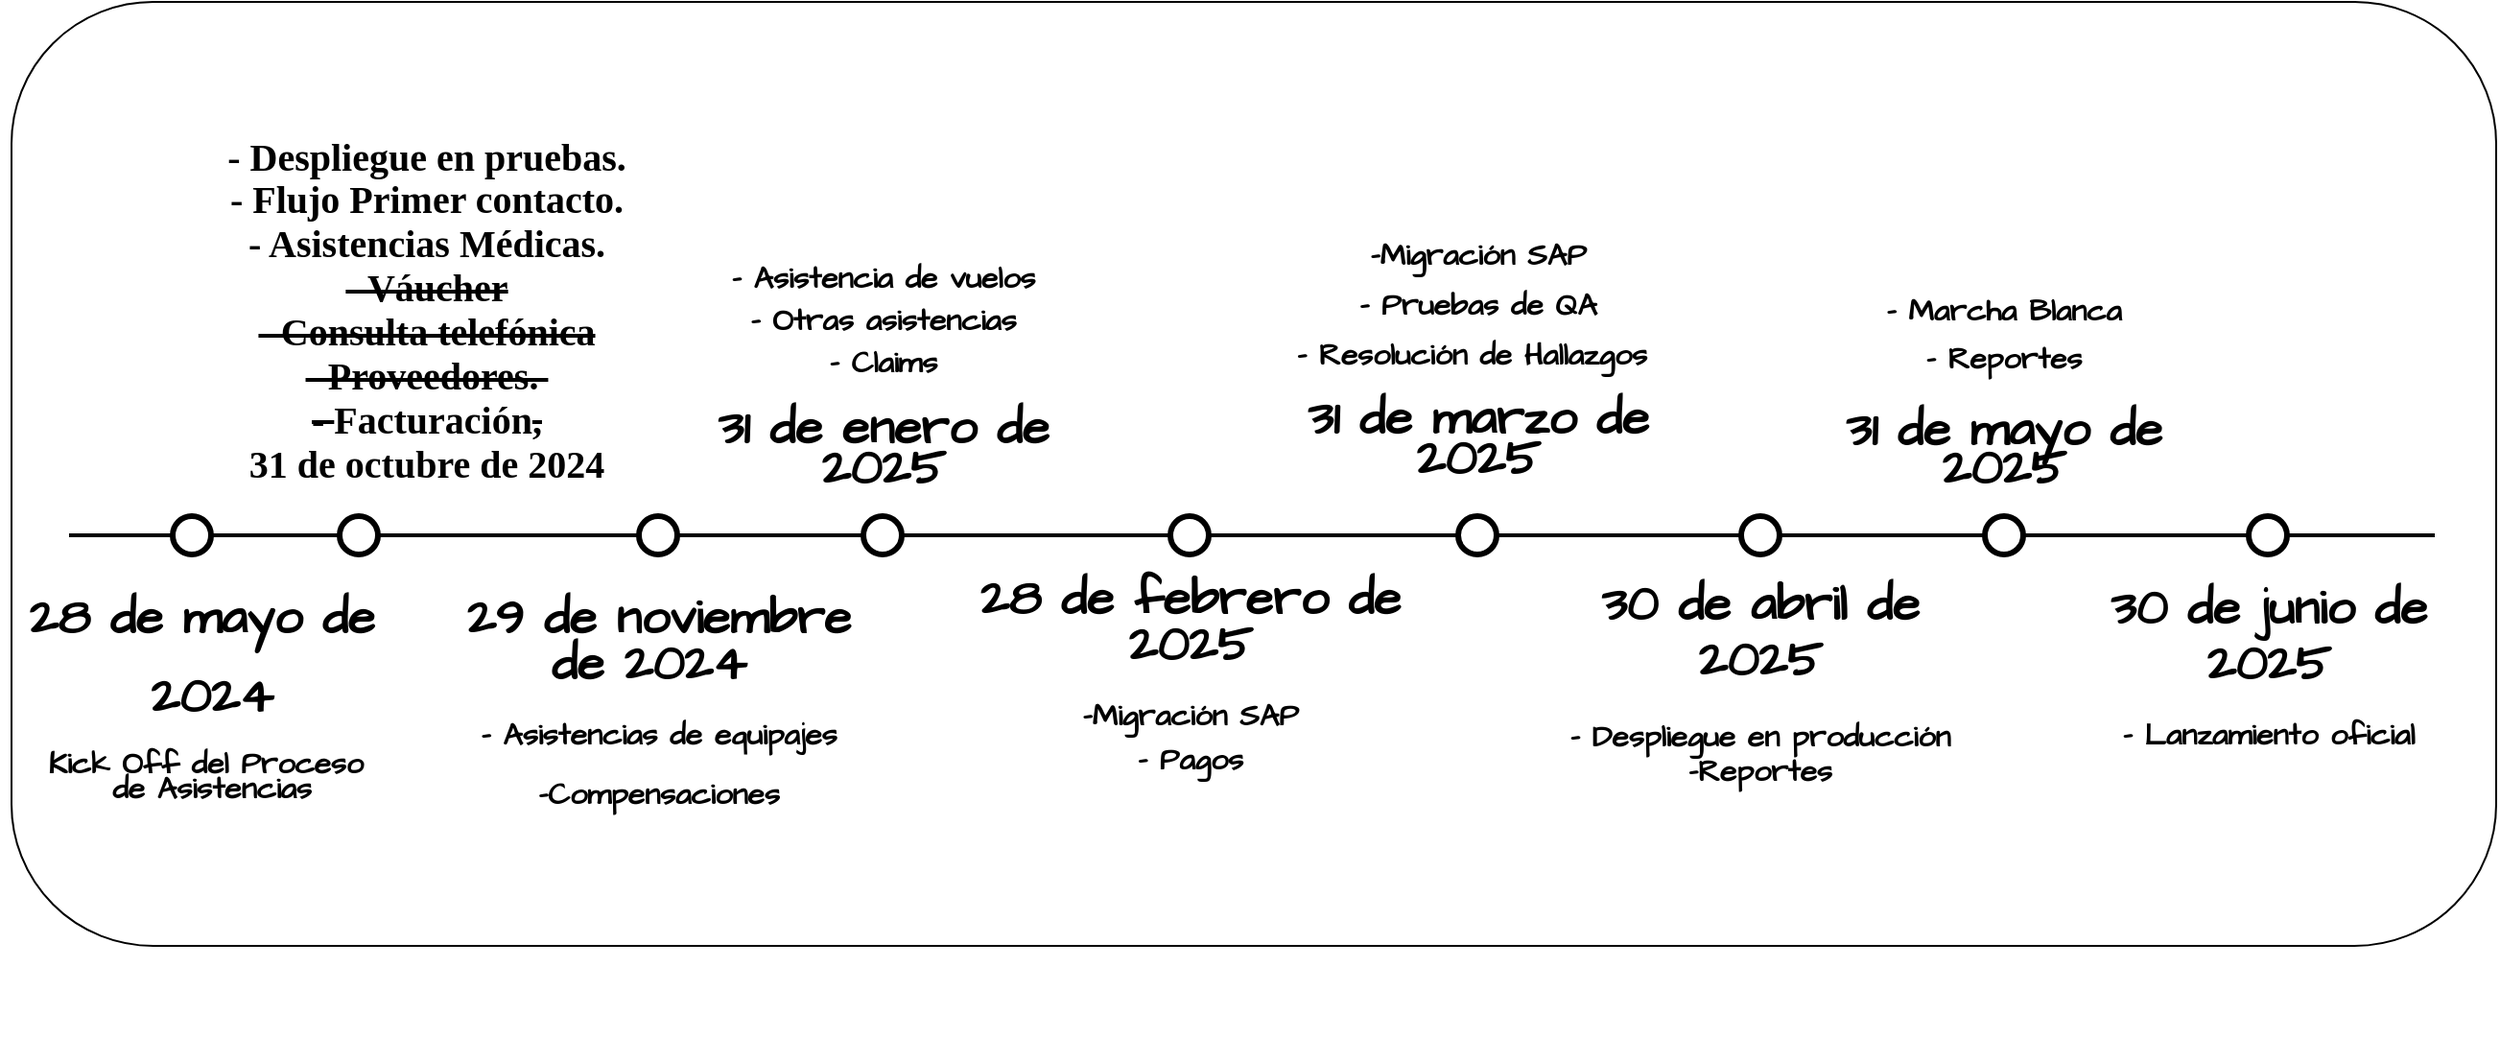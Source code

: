 <mxfile version="24.6.4" type="onedrive">
  <diagram id="4BjaC1m4SOX0P07N7Br8" name="Linea de tiempo">
    <mxGraphModel grid="0" page="1" gridSize="10" guides="1" tooltips="1" connect="1" arrows="1" fold="1" pageScale="1" pageWidth="1169" pageHeight="827" math="0" shadow="0">
      <root>
        <mxCell id="0" />
        <mxCell id="1" parent="0" />
        <mxCell id="JtNahA1jcwBHOo8iho_V-3" value="" style="rounded=1;whiteSpace=wrap;html=1;" vertex="1" parent="1">
          <mxGeometry x="16" y="17" width="1295" height="492" as="geometry" />
        </mxCell>
        <mxCell id="CF9B0NUYfr-MQ1ip8N0y-1" value="" style="line;strokeWidth=2;html=1;fillColor=none;fontSize=28;hachureGap=4;fontFamily=Architects Daughter;fontSource=https%3A%2F%2Ffonts.googleapis.com%2Fcss%3Ffamily%3DArchitects%2BDaughter;labelBackgroundColor=none;labelBorderColor=default;textShadow=1;whiteSpace=wrap;rounded=1;" vertex="1" parent="1">
          <mxGeometry x="46" y="290" width="1233" height="10" as="geometry" />
        </mxCell>
        <mxCell id="CF9B0NUYfr-MQ1ip8N0y-6" value="" style="ellipse;whiteSpace=wrap;html=1;fontSize=28;strokeWidth=3;hachureGap=4;fontFamily=Architects Daughter;fontSource=https%3A%2F%2Ffonts.googleapis.com%2Fcss%3Ffamily%3DArchitects%2BDaughter;labelBackgroundColor=none;rounded=1;" vertex="1" parent="1">
          <mxGeometry x="100" y="285" width="20" height="20" as="geometry" />
        </mxCell>
        <mxCell id="CF9B0NUYfr-MQ1ip8N0y-7" value="" style="ellipse;whiteSpace=wrap;html=1;fontSize=28;strokeWidth=3;hachureGap=4;fontFamily=Architects Daughter;fontSource=https%3A%2F%2Ffonts.googleapis.com%2Fcss%3Ffamily%3DArchitects%2BDaughter;labelBackgroundColor=none;rounded=1;" vertex="1" parent="1">
          <mxGeometry x="187" y="285" width="20" height="20" as="geometry" />
        </mxCell>
        <mxCell id="CF9B0NUYfr-MQ1ip8N0y-8" value="" style="ellipse;whiteSpace=wrap;html=1;fontSize=28;strokeWidth=3;hachureGap=4;fontFamily=Architects Daughter;fontSource=https%3A%2F%2Ffonts.googleapis.com%2Fcss%3Ffamily%3DArchitects%2BDaughter;labelBackgroundColor=none;rounded=1;" vertex="1" parent="1">
          <mxGeometry x="343" y="285" width="20" height="20" as="geometry" />
        </mxCell>
        <mxCell id="CF9B0NUYfr-MQ1ip8N0y-9" value="" style="ellipse;whiteSpace=wrap;html=1;fontSize=28;strokeWidth=3;hachureGap=4;fontFamily=Architects Daughter;fontSource=https%3A%2F%2Ffonts.googleapis.com%2Fcss%3Ffamily%3DArchitects%2BDaughter;labelBackgroundColor=none;rounded=1;" vertex="1" parent="1">
          <mxGeometry x="460" y="285" width="20" height="20" as="geometry" />
        </mxCell>
        <mxCell id="CF9B0NUYfr-MQ1ip8N0y-10" value="&lt;h1 style=&quot;line-height: 90%;&quot;&gt;28 de mayo de&amp;nbsp;&lt;/h1&gt;&lt;h1 style=&quot;line-height: 90%;&quot;&gt;2024&lt;/h1&gt;&lt;div style=&quot;line-height: 90%;&quot;&gt;&lt;span style=&quot;font-size: 16px; text-wrap: nowrap;&quot;&gt;&lt;b&gt;Kick Off del Proceso&amp;nbsp;&lt;/b&gt;&lt;/span&gt;&lt;/div&gt;&lt;div style=&quot;line-height: 90%;&quot;&gt;&lt;span style=&quot;font-size: 16px; text-wrap: nowrap;&quot;&gt;&lt;b&gt;de Asistencias&lt;/b&gt;&lt;/span&gt;&lt;br&gt;&lt;/div&gt;" style="text;html=1;spacing=5;spacingTop=-20;overflow=hidden;strokeColor=none;strokeWidth=3;fontSize=13;align=center;rounded=1;fontFamily=Architects Daughter;fontSource=https%3A%2F%2Ffonts.googleapis.com%2Fcss%3Ffamily%3DArchitects%2BDaughter;labelBackgroundColor=none;whiteSpace=wrap;opacity=60;" vertex="1" parent="1">
          <mxGeometry x="10.75" y="320" width="219.25" height="130" as="geometry" />
        </mxCell>
        <mxCell id="CF9B0NUYfr-MQ1ip8N0y-12" value="&lt;h1 style=&quot;line-height: 90%;&quot;&gt;29 de noviembre de 2024&amp;nbsp;&lt;/h1&gt;&lt;h1 style=&quot;text-wrap: nowrap; font-size: 16px; line-height: 90%;&quot;&gt;- Asistencias de equipajes&lt;/h1&gt;&lt;h1 style=&quot;line-height: 90%;&quot;&gt;&lt;p style=&quot;text-wrap: nowrap; font-size: 16px; line-height: 90%;&quot;&gt;-Compensaciones&lt;/p&gt;&lt;/h1&gt;" style="text;html=1;spacing=5;spacingTop=-20;whiteSpace=wrap;overflow=hidden;strokeColor=none;strokeWidth=3;fontSize=13;align=center;rounded=1;fontFamily=Architects Daughter;fontSource=https%3A%2F%2Ffonts.googleapis.com%2Fcss%3Ffamily%3DArchitects%2BDaughter;labelBackgroundColor=none;opacity=80;" vertex="1" parent="1">
          <mxGeometry x="245.5" y="320" width="215" height="131" as="geometry" />
        </mxCell>
        <mxCell id="CF9B0NUYfr-MQ1ip8N0y-13" value="&lt;h1 style=&quot;text-wrap: nowrap; font-size: 16px; line-height: 80%;&quot;&gt;&lt;span style=&quot;background-color: initial;&quot;&gt;- Asistencia de vuelos&lt;/span&gt;&lt;br&gt;&lt;/h1&gt;&lt;h1 style=&quot;text-wrap: nowrap; font-size: 16px; line-height: 11.2px;&quot;&gt;- Otras asistencias&lt;/h1&gt;&lt;div&gt;&lt;h1 style=&quot;text-wrap: nowrap; font-size: 16px; line-height: 11.2px;&quot;&gt;&lt;b&gt;- Claims&lt;/b&gt;&lt;br&gt;&lt;/h1&gt;&lt;/div&gt;&lt;div style=&quot;line-height: 80%;&quot;&gt;&lt;h1 style=&quot;line-height: 80%;&quot;&gt;31 de enero de 2025&lt;/h1&gt;&lt;/div&gt;" style="text;html=1;spacing=5;spacingTop=-20;whiteSpace=wrap;overflow=hidden;strokeColor=none;strokeWidth=3;fontSize=13;align=center;rounded=1;fontFamily=Architects Daughter;fontSource=https%3A%2F%2Ffonts.googleapis.com%2Fcss%3Ffamily%3DArchitects%2BDaughter;labelBackgroundColor=none;" vertex="1" parent="1">
          <mxGeometry x="362.5" y="154" width="215" height="126" as="geometry" />
        </mxCell>
        <mxCell id="CF9B0NUYfr-MQ1ip8N0y-14" value="&lt;div style=&quot;language:es-CO;margin-top:0pt;margin-bottom:0pt;&lt;br/&gt;margin-left:.38in;text-indent:-.38in&quot; class=&quot;O0&quot;&gt;&lt;br&gt;&lt;/div&gt;" style="text;html=1;align=center;verticalAlign=middle;resizable=0;points=[];autosize=1;strokeColor=none;fillColor=none;labelBackgroundColor=none;rounded=1;" vertex="1" parent="1">
          <mxGeometry x="220" y="538" width="20" height="30" as="geometry" />
        </mxCell>
        <mxCell id="CF9B0NUYfr-MQ1ip8N0y-15" value="&lt;p style=&quot;line-height: 110%;&quot;&gt;&lt;/p&gt;&lt;pre style=&quot;line-height: 110%; font-size: 20px;&quot;&gt;&lt;div style=&quot;&quot;&gt;&lt;span style=&quot;background-color: initial; font-family: &amp;quot;Times New Roman&amp;quot;; white-space: normal;&quot;&gt;- Despliegue en pruebas.&lt;/span&gt;&lt;/div&gt;&lt;span&gt;&lt;div style=&quot;&quot;&gt;&lt;span style=&quot;background-color: initial; font-family: &amp;quot;Architects Daughter&amp;quot;; white-space: normal;&quot;&gt;&lt;font face=&quot;J3E2SG38219imC5RADVf&quot;&gt;&amp;nbsp;- Flujo Primer contacto.&lt;span style=&quot;background-color: initial;&quot;&gt;&amp;nbsp;&lt;/span&gt;&lt;/font&gt;&lt;/span&gt;&lt;/div&gt;&lt;/span&gt;&lt;span style=&quot;background-color: initial;&quot;&gt;&lt;div style=&quot;&quot;&gt;&lt;span style=&quot;background-color: initial; font-family: &amp;quot;Architects Daughter&amp;quot;; white-space: normal;&quot;&gt;&lt;font face=&quot;J3E2SG38219imC5RADVf&quot;&gt;- Asistencias Médicas.&lt;/font&gt;&lt;/span&gt;&lt;/div&gt;&lt;/span&gt;&lt;span style=&quot;text-decoration-line: line-through; background-color: initial;&quot;&gt;&lt;div style=&quot;&quot;&gt;&lt;span style=&quot;background-color: initial; font-family: &amp;quot;Architects Daughter&amp;quot;; white-space: normal;&quot;&gt;&lt;font face=&quot;J3E2SG38219imC5RADVf&quot;&gt;- Váucher&lt;/font&gt;&lt;/span&gt;&lt;/div&gt;&lt;/span&gt;&lt;span style=&quot;text-decoration-line: line-through; background-color: initial;&quot;&gt;&lt;div style=&quot;&quot;&gt;&lt;span style=&quot;background-color: initial; font-family: &amp;quot;Architects Daughter&amp;quot;; white-space: normal;&quot;&gt;&lt;font face=&quot;J3E2SG38219imC5RADVf&quot;&gt;- Consulta telefónica&lt;/font&gt;&lt;/span&gt;&lt;/div&gt;&lt;/span&gt;&lt;span style=&quot;text-decoration-line: line-through; background-color: initial;&quot;&gt;&lt;div style=&quot;&quot;&gt;&lt;span style=&quot;background-color: initial; font-family: &amp;quot;Architects Daughter&amp;quot;; white-space: normal;&quot;&gt;&lt;font face=&quot;J3E2SG38219imC5RADVf&quot;&gt;- Proveedores.&amp;nbsp;&lt;/font&gt;&lt;/span&gt;&lt;/div&gt;&lt;/span&gt;&lt;div style=&quot;&quot;&gt;&lt;span style=&quot;background-color: initial; font-family: &amp;quot;Architects Daughter&amp;quot;; white-space: normal;&quot;&gt;&lt;font style=&quot;&quot; face=&quot;J3E2SG38219imC5RADVf&quot;&gt;&lt;strike&gt;- &lt;/strike&gt;Facturación&lt;strike&gt;,&lt;/strike&gt;&lt;/font&gt;&lt;/span&gt;&lt;/div&gt;&lt;font face=&quot;J3E2SG38219imC5RADVf&quot; style=&quot;font-size: 20px;&quot;&gt;&lt;div style=&quot;&quot;&gt;&lt;span style=&quot;background-color: initial; white-space: normal;&quot;&gt;31 de octubre de 2024&lt;/span&gt;&lt;/div&gt;&lt;/font&gt;&lt;/pre&gt;&lt;p&gt;&lt;/p&gt;" style="text;html=1;spacing=5;spacingTop=-20;whiteSpace=wrap;overflow=hidden;strokeColor=none;strokeWidth=3;fontSize=13;align=center;rounded=1;fontFamily=Architects Daughter;fontSource=https%3A%2F%2Ffonts.googleapis.com%2Fcss%3Ffamily%3DArchitects%2BDaughter;labelBackgroundColor=none;fontStyle=1" vertex="1" parent="1">
          <mxGeometry x="120" y="77" width="225" height="223" as="geometry" />
        </mxCell>
        <mxCell id="CF9B0NUYfr-MQ1ip8N0y-16" value="" style="ellipse;whiteSpace=wrap;html=1;fontSize=28;strokeWidth=3;hachureGap=4;fontFamily=Architects Daughter;fontSource=https%3A%2F%2Ffonts.googleapis.com%2Fcss%3Ffamily%3DArchitects%2BDaughter;labelBackgroundColor=none;rounded=1;" vertex="1" parent="1">
          <mxGeometry x="620" y="285" width="20" height="20" as="geometry" />
        </mxCell>
        <mxCell id="CF9B0NUYfr-MQ1ip8N0y-19" value="&lt;h1 style=&quot;line-height: 90%;&quot;&gt;28 de febrero de 2025&lt;/h1&gt;&lt;h1 style=&quot;text-wrap: nowrap; line-height: 90%; font-size: 16px;&quot;&gt;&lt;font style=&quot;font-size: 16px;&quot;&gt;&lt;span style=&quot;background-color: initial;&quot;&gt;-&lt;font style=&quot;font-size: 16px;&quot;&gt;Migración SAP&lt;br&gt;&lt;/font&gt;&lt;/span&gt;&lt;/font&gt;&lt;/h1&gt;&lt;h1 style=&quot;text-wrap: nowrap; font-size: 16px; line-height: 11.2px;&quot;&gt;- Pagos&lt;/h1&gt;" style="text;html=1;spacing=5;spacingTop=-20;whiteSpace=wrap;overflow=hidden;strokeColor=none;strokeWidth=3;fontSize=13;align=center;rounded=1;fontFamily=Architects Daughter;fontSource=https%3A%2F%2Ffonts.googleapis.com%2Fcss%3Ffamily%3DArchitects%2BDaughter;labelBackgroundColor=none;" vertex="1" parent="1">
          <mxGeometry x="512.5" y="310" width="235" height="142" as="geometry" />
        </mxCell>
        <mxCell id="CF9B0NUYfr-MQ1ip8N0y-21" value="" style="ellipse;whiteSpace=wrap;html=1;fontSize=28;strokeWidth=3;hachureGap=4;fontFamily=Architects Daughter;fontSource=https%3A%2F%2Ffonts.googleapis.com%2Fcss%3Ffamily%3DArchitects%2BDaughter;labelBackgroundColor=none;rounded=1;" vertex="1" parent="1">
          <mxGeometry x="770" y="285" width="20" height="20" as="geometry" />
        </mxCell>
        <mxCell id="CF9B0NUYfr-MQ1ip8N0y-22" value="&lt;h1 style=&quot;text-wrap: nowrap; line-height: 11.2px; font-size: 16px;&quot;&gt;&lt;font style=&quot;font-size: 16px;&quot;&gt;&lt;span style=&quot;background-color: initial;&quot;&gt;-Migración SAP&lt;/span&gt;&lt;span style=&quot;background-color: initial;&quot;&gt;&lt;br&gt;&lt;/span&gt;&lt;/font&gt;&lt;/h1&gt;&lt;div style=&quot;font-size: 16px;&quot;&gt;&lt;b&gt;&lt;font style=&quot;font-size: 16px;&quot;&gt;- Pruebas de QA&lt;/font&gt;&lt;/b&gt;&lt;/div&gt;&lt;h1 style=&quot;text-wrap: nowrap; line-height: 11.2px; font-size: 16px;&quot;&gt;&lt;b style=&quot;background-color: initial; text-wrap: wrap;&quot;&gt;&lt;font style=&quot;font-size: 16px;&quot;&gt;- Resolución de Hallazgos&lt;/font&gt;&lt;/b&gt;&lt;span style=&quot;font-size: 16px; background-color: initial;&quot;&gt;&amp;nbsp;&lt;/span&gt;&lt;br&gt;&lt;/h1&gt;&lt;div style=&quot;line-height: 80%;&quot;&gt;&lt;h1 style=&quot;line-height: 80%;&quot;&gt;31 de marzo de 2025&lt;/h1&gt;&lt;/div&gt;" style="text;html=1;spacing=5;spacingTop=-20;whiteSpace=wrap;overflow=hidden;strokeColor=none;strokeWidth=3;fontSize=13;align=center;rounded=1;fontFamily=Architects Daughter;fontSource=https%3A%2F%2Ffonts.googleapis.com%2Fcss%3Ffamily%3DArchitects%2BDaughter;labelBackgroundColor=none;" vertex="1" parent="1">
          <mxGeometry x="672.5" y="143" width="215" height="137" as="geometry" />
        </mxCell>
        <mxCell id="CF9B0NUYfr-MQ1ip8N0y-24" value="" style="ellipse;whiteSpace=wrap;html=1;fontSize=28;strokeWidth=3;hachureGap=4;fontFamily=Architects Daughter;fontSource=https%3A%2F%2Ffonts.googleapis.com%2Fcss%3Ffamily%3DArchitects%2BDaughter;labelBackgroundColor=none;rounded=1;" vertex="1" parent="1">
          <mxGeometry x="917.5" y="285" width="20" height="20" as="geometry" />
        </mxCell>
        <mxCell id="CF9B0NUYfr-MQ1ip8N0y-25" value="&lt;h1 style=&quot;line-height: 110%;&quot;&gt;30 de abril de 2025&lt;/h1&gt;&lt;h1 style=&quot;text-wrap: nowrap; font-size: 16px; line-height: 110%;&quot;&gt;- Despliegue en producción&lt;br&gt;-Reportes&lt;/h1&gt;" style="text;html=1;spacing=5;spacingTop=-20;whiteSpace=wrap;overflow=hidden;strokeColor=none;strokeWidth=3;fontSize=13;align=center;rounded=1;fontFamily=Architects Daughter;fontSource=https%3A%2F%2Ffonts.googleapis.com%2Fcss%3Ffamily%3DArchitects%2BDaughter;labelBackgroundColor=none;" vertex="1" parent="1">
          <mxGeometry x="810" y="310" width="235" height="120" as="geometry" />
        </mxCell>
        <mxCell id="CF9B0NUYfr-MQ1ip8N0y-27" value="" style="ellipse;whiteSpace=wrap;html=1;fontSize=28;strokeWidth=3;hachureGap=4;fontFamily=Architects Daughter;fontSource=https%3A%2F%2Ffonts.googleapis.com%2Fcss%3Ffamily%3DArchitects%2BDaughter;labelBackgroundColor=none;rounded=1;" vertex="1" parent="1">
          <mxGeometry x="1044.5" y="285" width="20" height="20" as="geometry" />
        </mxCell>
        <mxCell id="CF9B0NUYfr-MQ1ip8N0y-28" value="&lt;h1 style=&quot;text-wrap: nowrap; font-size: 16px; line-height: 11.2px;&quot;&gt;- Marcha Blanca&lt;br&gt;&lt;/h1&gt;&lt;h1 style=&quot;text-wrap: nowrap; font-size: 16px; line-height: 17.6px;&quot;&gt;- Reportes&lt;/h1&gt;&lt;div style=&quot;line-height: 80%;&quot;&gt;&lt;h1 style=&quot;line-height: 80%;&quot;&gt;31 de mayo de 2025&lt;/h1&gt;&lt;/div&gt;" style="text;html=1;spacing=5;spacingTop=-20;whiteSpace=wrap;overflow=hidden;strokeColor=none;strokeWidth=3;fontSize=13;align=center;rounded=1;fontFamily=Architects Daughter;fontSource=https%3A%2F%2Ffonts.googleapis.com%2Fcss%3Ffamily%3DArchitects%2BDaughter;labelBackgroundColor=none;" vertex="1" parent="1">
          <mxGeometry x="947" y="172" width="215" height="108" as="geometry" />
        </mxCell>
        <mxCell id="JtNahA1jcwBHOo8iho_V-1" value="" style="ellipse;whiteSpace=wrap;html=1;fontSize=28;strokeWidth=3;hachureGap=4;fontFamily=Architects Daughter;fontSource=https%3A%2F%2Ffonts.googleapis.com%2Fcss%3Ffamily%3DArchitects%2BDaughter;labelBackgroundColor=none;rounded=1;" vertex="1" parent="1">
          <mxGeometry x="1182" y="285" width="20" height="20" as="geometry" />
        </mxCell>
        <mxCell id="JtNahA1jcwBHOo8iho_V-2" value="&lt;h1 style=&quot;line-height: 110%;&quot;&gt;30 de junio de 2025&lt;/h1&gt;&lt;h1 style=&quot;text-wrap: nowrap; font-size: 16px; line-height: 11.2px;&quot;&gt;- Lanzamiento oficial&lt;/h1&gt;" style="text;html=1;spacing=5;spacingTop=-20;whiteSpace=wrap;overflow=hidden;strokeColor=none;strokeWidth=3;fontSize=13;align=center;rounded=1;fontFamily=Architects Daughter;fontSource=https%3A%2F%2Ffonts.googleapis.com%2Fcss%3Ffamily%3DArchitects%2BDaughter;labelBackgroundColor=none;" vertex="1" parent="1">
          <mxGeometry x="1074.5" y="312" width="235" height="118" as="geometry" />
        </mxCell>
      </root>
    </mxGraphModel>
  </diagram>
</mxfile>
